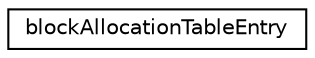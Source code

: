 digraph "Graphical Class Hierarchy"
{
 // LATEX_PDF_SIZE
  edge [fontname="Helvetica",fontsize="10",labelfontname="Helvetica",labelfontsize="10"];
  node [fontname="Helvetica",fontsize="10",shape=record];
  rankdir="LR";
  Node0 [label="blockAllocationTableEntry",height=0.2,width=0.4,color="black", fillcolor="white", style="filled",URL="$structblockAllocationTableEntry.html",tooltip=" "];
}
